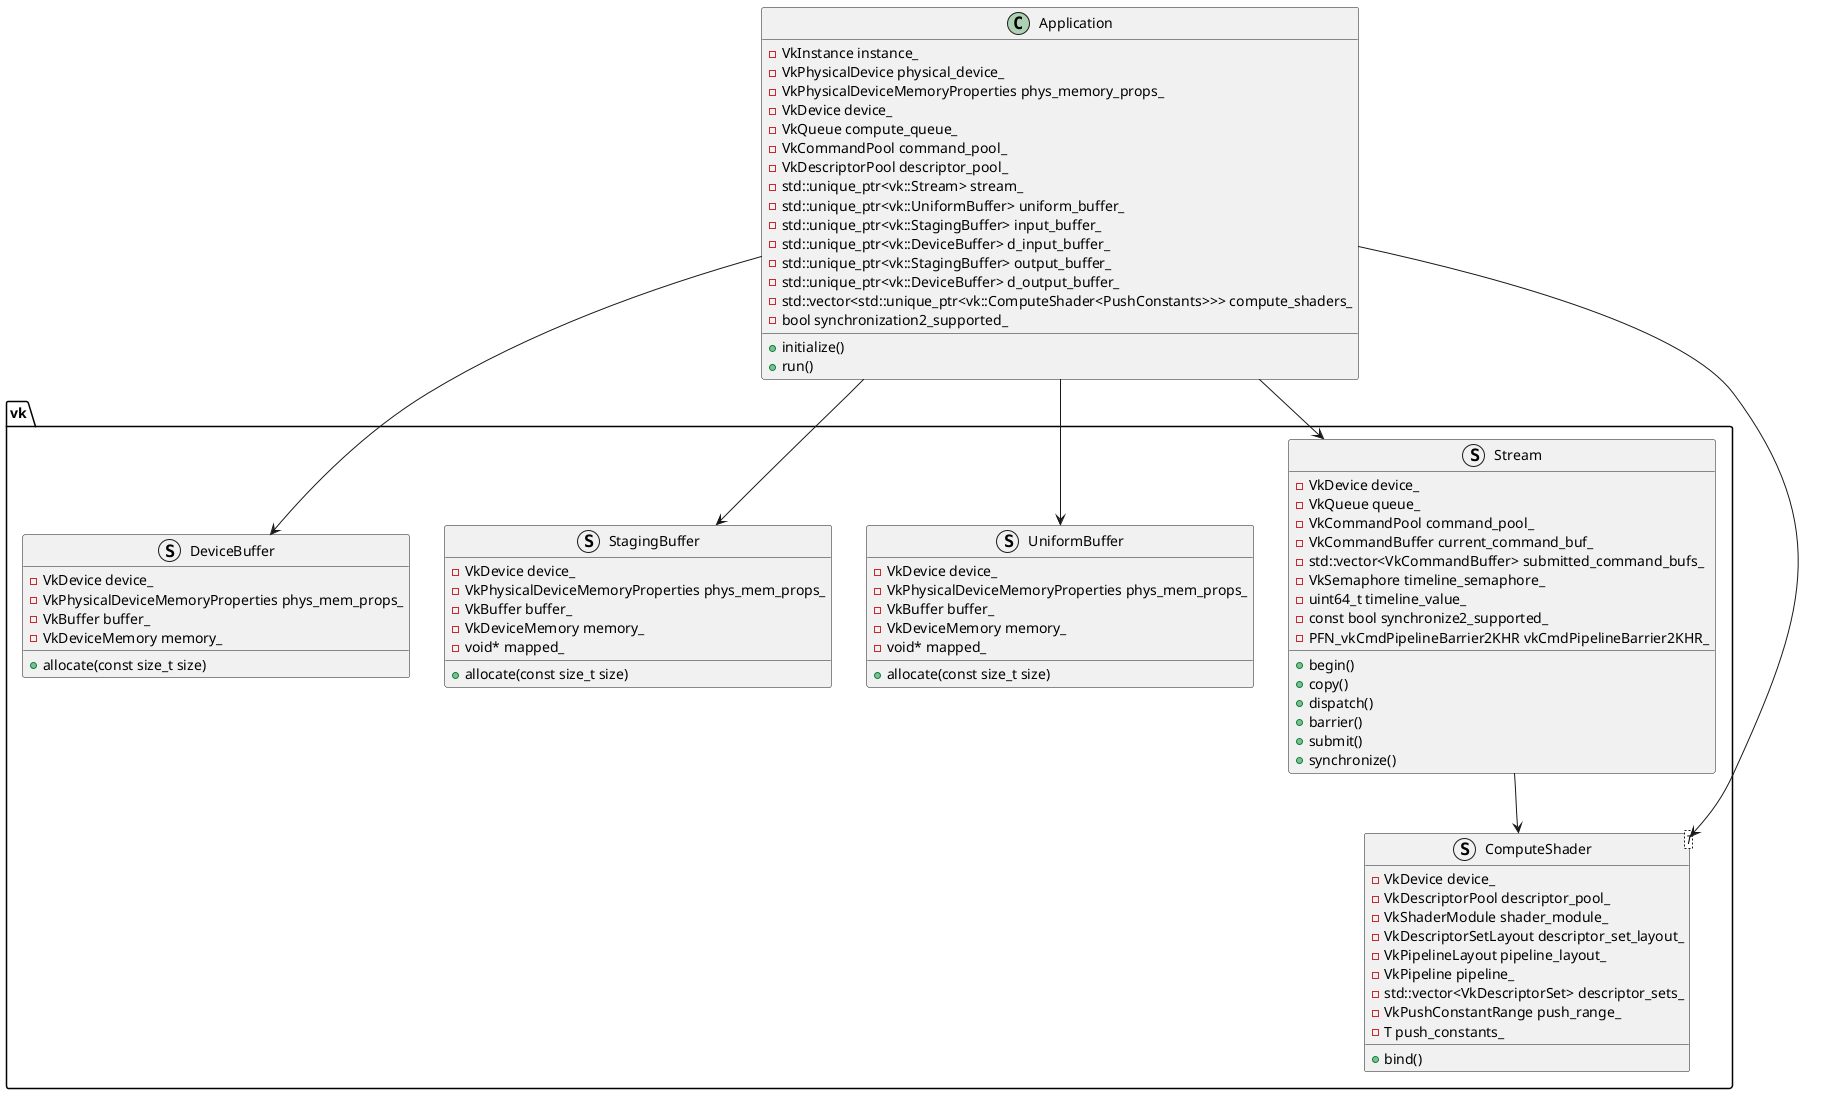 @startuml
set namespaceSeparator ::

class Application {
  - VkInstance instance_
  - VkPhysicalDevice physical_device_
  - VkPhysicalDeviceMemoryProperties phys_memory_props_
  - VkDevice device_
  - VkQueue compute_queue_
  - VkCommandPool command_pool_
  - VkDescriptorPool descriptor_pool_
  - std::unique_ptr<vk::Stream> stream_
  - std::unique_ptr<vk::UniformBuffer> uniform_buffer_
  - std::unique_ptr<vk::StagingBuffer> input_buffer_
  - std::unique_ptr<vk::DeviceBuffer> d_input_buffer_
  - std::unique_ptr<vk::StagingBuffer> output_buffer_
  - std::unique_ptr<vk::DeviceBuffer> d_output_buffer_
  - std::vector<std::unique_ptr<vk::ComputeShader<PushConstants>>> compute_shaders_
  - bool synchronization2_supported_
  + initialize()
  + run()
}

struct vk::Stream {
  - VkDevice device_
  - VkQueue queue_
  - VkCommandPool command_pool_
  - VkCommandBuffer current_command_buf_
  - std::vector<VkCommandBuffer> submitted_command_bufs_
  - VkSemaphore timeline_semaphore_
  - uint64_t timeline_value_
  - const bool synchronize2_supported_
  - PFN_vkCmdPipelineBarrier2KHR vkCmdPipelineBarrier2KHR_
  + begin()
  + copy()
  + dispatch()
  + barrier()
  + submit()
  + synchronize()
}

struct vk::ComputeShader<T> {
  - VkDevice device_
  - VkDescriptorPool descriptor_pool_
  - VkShaderModule shader_module_
  - VkDescriptorSetLayout descriptor_set_layout_
  - VkPipelineLayout pipeline_layout_
  - VkPipeline pipeline_
  - std::vector<VkDescriptorSet> descriptor_sets_
  - VkPushConstantRange push_range_
  - T push_constants_
  + bind()
}

struct vk::UniformBuffer {
  - VkDevice device_
  - VkPhysicalDeviceMemoryProperties phys_mem_props_
  - VkBuffer buffer_
  - VkDeviceMemory memory_
  + allocate(const size_t size)
  - void* mapped_
}

struct vk::StagingBuffer {
  - VkDevice device_
  - VkPhysicalDeviceMemoryProperties phys_mem_props_
  - VkBuffer buffer_
  - VkDeviceMemory memory_
  + allocate(const size_t size)
  - void* mapped_
}

struct vk::DeviceBuffer {
  - VkDevice device_
  - VkPhysicalDeviceMemoryProperties phys_mem_props_
  - VkBuffer buffer_
  - VkDeviceMemory memory_
  + allocate(const size_t size)
}

Application --> vk::Stream
Application --> vk::ComputeShader
Application --> vk::UniformBuffer
Application --> vk::StagingBuffer
Application --> vk::DeviceBuffer
vk::Stream --> vk::ComputeShader
@enduml
